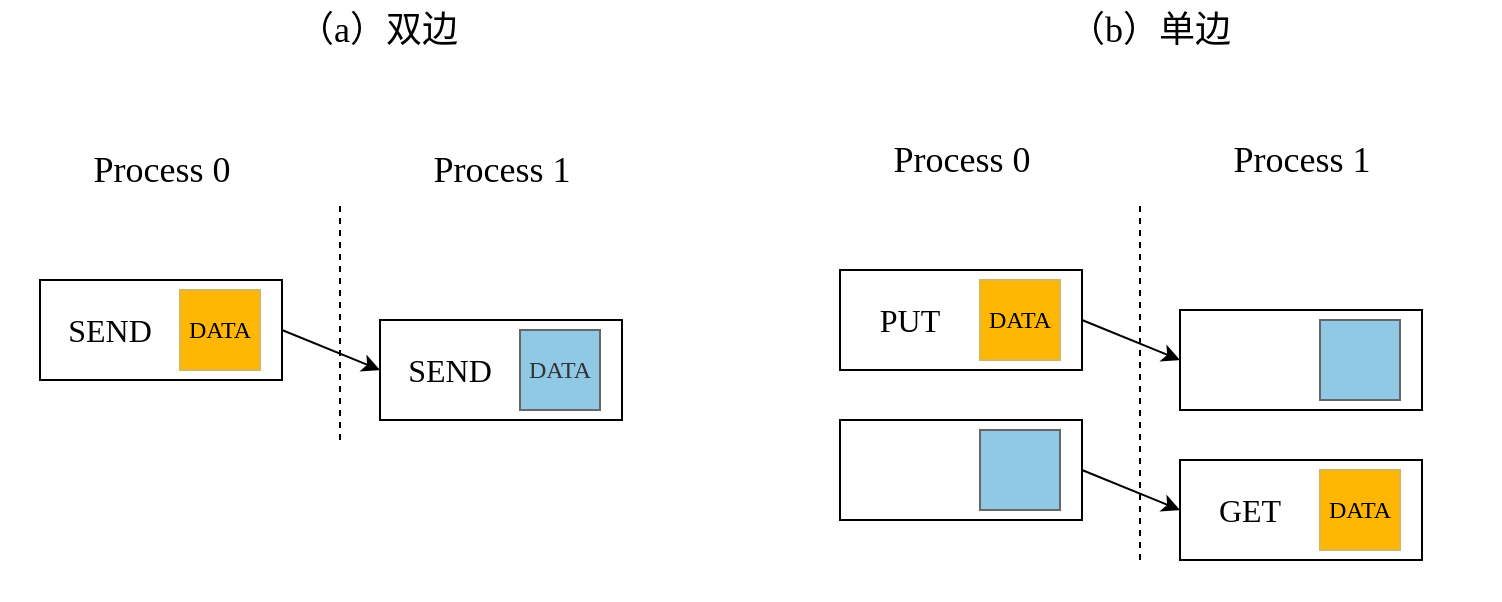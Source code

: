 <mxfile version="22.1.11" type="device">
  <diagram id="xX7SkSrh7QM8LSbU5drP" name="第 1 页">
    <mxGraphModel dx="954" dy="617" grid="1" gridSize="10" guides="1" tooltips="1" connect="1" arrows="1" fold="1" page="1" pageScale="1" pageWidth="827" pageHeight="1169" math="0" shadow="0">
      <root>
        <mxCell id="0" />
        <mxCell id="1" parent="0" />
        <mxCell id="VUmhrus12MedcVP45J9S-29" value="" style="rounded=0;whiteSpace=wrap;html=1;fontFamily=Times New Roman;" parent="1" vertex="1">
          <mxGeometry x="650" y="330" width="121" height="50" as="geometry" />
        </mxCell>
        <mxCell id="VUmhrus12MedcVP45J9S-1" value="" style="rounded=0;whiteSpace=wrap;html=1;fontFamily=Times New Roman;" parent="1" vertex="1">
          <mxGeometry x="80" y="240" width="121" height="50" as="geometry" />
        </mxCell>
        <mxCell id="VUmhrus12MedcVP45J9S-2" value="" style="endArrow=none;dashed=1;html=1;rounded=0;fontFamily=Times New Roman;" parent="1" edge="1">
          <mxGeometry x="0.8" y="20" width="50" height="50" relative="1" as="geometry">
            <mxPoint x="230" y="320" as="sourcePoint" />
            <mxPoint x="230" y="200" as="targetPoint" />
            <mxPoint as="offset" />
          </mxGeometry>
        </mxCell>
        <mxCell id="VUmhrus12MedcVP45J9S-3" value="Process 0" style="text;html=1;strokeColor=none;fillColor=none;align=center;verticalAlign=middle;whiteSpace=wrap;rounded=0;fontSize=18;fontFamily=Times New Roman;" parent="1" vertex="1">
          <mxGeometry x="90.5" y="170" width="100" height="30" as="geometry" />
        </mxCell>
        <mxCell id="VUmhrus12MedcVP45J9S-4" value="Process 1" style="text;html=1;strokeColor=none;fillColor=none;align=center;verticalAlign=middle;whiteSpace=wrap;rounded=0;fontSize=18;fontFamily=Times New Roman;" parent="1" vertex="1">
          <mxGeometry x="260.5" y="170" width="100" height="30" as="geometry" />
        </mxCell>
        <mxCell id="VUmhrus12MedcVP45J9S-6" value="DATA" style="rounded=0;whiteSpace=wrap;html=1;fillColor=#FFB703;strokeColor=#d6b656;fontFamily=Times New Roman;" parent="1" vertex="1">
          <mxGeometry x="150" y="245" width="40" height="40" as="geometry" />
        </mxCell>
        <mxCell id="VUmhrus12MedcVP45J9S-7" value="&lt;font style=&quot;font-size: 16px;&quot;&gt;SEND&lt;/font&gt;" style="text;html=1;strokeColor=none;fillColor=none;align=center;verticalAlign=middle;whiteSpace=wrap;rounded=0;fontFamily=Times New Roman;" parent="1" vertex="1">
          <mxGeometry x="90" y="250" width="50" height="30" as="geometry" />
        </mxCell>
        <mxCell id="VUmhrus12MedcVP45J9S-8" value="" style="rounded=0;whiteSpace=wrap;html=1;fontFamily=Times New Roman;" parent="1" vertex="1">
          <mxGeometry x="250" y="260" width="121" height="50" as="geometry" />
        </mxCell>
        <mxCell id="VUmhrus12MedcVP45J9S-9" value="DATA" style="rounded=0;whiteSpace=wrap;html=1;fillColor=#90C9E6;fontColor=#333333;strokeColor=#666666;fontFamily=Times New Roman;" parent="1" vertex="1">
          <mxGeometry x="320" y="265" width="40" height="40" as="geometry" />
        </mxCell>
        <mxCell id="VUmhrus12MedcVP45J9S-10" value="&lt;font style=&quot;font-size: 16px;&quot;&gt;SEND&lt;/font&gt;" style="text;html=1;strokeColor=none;fillColor=none;align=center;verticalAlign=middle;whiteSpace=wrap;rounded=0;fontFamily=Times New Roman;" parent="1" vertex="1">
          <mxGeometry x="260" y="270" width="50" height="30" as="geometry" />
        </mxCell>
        <mxCell id="VUmhrus12MedcVP45J9S-11" value="" style="endArrow=classic;html=1;rounded=0;fontSize=18;exitX=1;exitY=0.5;exitDx=0;exitDy=0;entryX=0;entryY=0.5;entryDx=0;entryDy=0;fontFamily=Times New Roman;" parent="1" source="VUmhrus12MedcVP45J9S-1" target="VUmhrus12MedcVP45J9S-8" edge="1">
          <mxGeometry width="50" height="50" relative="1" as="geometry">
            <mxPoint x="210" y="470" as="sourcePoint" />
            <mxPoint x="260" y="420" as="targetPoint" />
          </mxGeometry>
        </mxCell>
        <mxCell id="VUmhrus12MedcVP45J9S-12" value="（a）双边" style="text;html=1;strokeColor=none;fillColor=none;align=center;verticalAlign=middle;whiteSpace=wrap;rounded=0;fontSize=18;fontFamily=Times New Roman;" parent="1" vertex="1">
          <mxGeometry x="174" y="100" width="150" height="30" as="geometry" />
        </mxCell>
        <mxCell id="VUmhrus12MedcVP45J9S-13" value="" style="rounded=0;whiteSpace=wrap;html=1;fontFamily=Times New Roman;" parent="1" vertex="1">
          <mxGeometry x="480" y="235" width="121" height="50" as="geometry" />
        </mxCell>
        <mxCell id="VUmhrus12MedcVP45J9S-14" value="" style="endArrow=none;dashed=1;html=1;rounded=0;fontFamily=Times New Roman;" parent="1" edge="1">
          <mxGeometry x="0.8" y="20" width="50" height="50" relative="1" as="geometry">
            <mxPoint x="630" y="380" as="sourcePoint" />
            <mxPoint x="630" y="200" as="targetPoint" />
            <mxPoint as="offset" />
          </mxGeometry>
        </mxCell>
        <mxCell id="VUmhrus12MedcVP45J9S-15" value="Process 0" style="text;html=1;strokeColor=none;fillColor=none;align=center;verticalAlign=middle;whiteSpace=wrap;rounded=0;fontSize=18;fontFamily=Times New Roman;" parent="1" vertex="1">
          <mxGeometry x="490.5" y="165" width="100" height="30" as="geometry" />
        </mxCell>
        <mxCell id="VUmhrus12MedcVP45J9S-16" value="Process 1" style="text;html=1;strokeColor=none;fillColor=none;align=center;verticalAlign=middle;whiteSpace=wrap;rounded=0;fontSize=18;fontFamily=Times New Roman;" parent="1" vertex="1">
          <mxGeometry x="660.5" y="165" width="100" height="30" as="geometry" />
        </mxCell>
        <mxCell id="VUmhrus12MedcVP45J9S-17" value="DATA" style="rounded=0;whiteSpace=wrap;html=1;fillColor=#FFB703;strokeColor=#d6b656;fontFamily=Times New Roman;" parent="1" vertex="1">
          <mxGeometry x="550" y="240" width="40" height="40" as="geometry" />
        </mxCell>
        <mxCell id="VUmhrus12MedcVP45J9S-18" value="&lt;span style=&quot;font-size: 16px;&quot;&gt;PUT&lt;/span&gt;" style="text;html=1;strokeColor=none;fillColor=none;align=center;verticalAlign=middle;whiteSpace=wrap;rounded=0;fontFamily=Times New Roman;" parent="1" vertex="1">
          <mxGeometry x="490" y="245" width="50" height="30" as="geometry" />
        </mxCell>
        <mxCell id="VUmhrus12MedcVP45J9S-19" value="" style="rounded=0;whiteSpace=wrap;html=1;fontFamily=Times New Roman;" parent="1" vertex="1">
          <mxGeometry x="650" y="255" width="121" height="50" as="geometry" />
        </mxCell>
        <mxCell id="VUmhrus12MedcVP45J9S-20" value="" style="rounded=0;whiteSpace=wrap;html=1;fillColor=#90C9E6;fontColor=#333333;strokeColor=#666666;fontFamily=Times New Roman;" parent="1" vertex="1">
          <mxGeometry x="720" y="260" width="40" height="40" as="geometry" />
        </mxCell>
        <mxCell id="VUmhrus12MedcVP45J9S-22" value="" style="endArrow=classic;html=1;rounded=0;fontSize=18;exitX=1;exitY=0.5;exitDx=0;exitDy=0;entryX=0;entryY=0.5;entryDx=0;entryDy=0;fontFamily=Times New Roman;" parent="1" source="VUmhrus12MedcVP45J9S-13" target="VUmhrus12MedcVP45J9S-19" edge="1">
          <mxGeometry width="50" height="50" relative="1" as="geometry">
            <mxPoint x="610" y="465" as="sourcePoint" />
            <mxPoint x="660" y="415" as="targetPoint" />
          </mxGeometry>
        </mxCell>
        <mxCell id="VUmhrus12MedcVP45J9S-23" value="（b）单边" style="text;html=1;strokeColor=none;fillColor=none;align=center;verticalAlign=middle;whiteSpace=wrap;rounded=0;fontSize=18;fontFamily=Times New Roman;" parent="1" vertex="1">
          <mxGeometry x="560" y="100" width="150" height="30" as="geometry" />
        </mxCell>
        <mxCell id="VUmhrus12MedcVP45J9S-24" value="" style="rounded=0;whiteSpace=wrap;html=1;fontFamily=Times New Roman;" parent="1" vertex="1">
          <mxGeometry x="480" y="310" width="121" height="50" as="geometry" />
        </mxCell>
        <mxCell id="VUmhrus12MedcVP45J9S-25" value="" style="rounded=0;whiteSpace=wrap;html=1;fillColor=#90C9E6;fontColor=#333333;strokeColor=#666666;fontFamily=Times New Roman;" parent="1" vertex="1">
          <mxGeometry x="550" y="315" width="40" height="40" as="geometry" />
        </mxCell>
        <mxCell id="VUmhrus12MedcVP45J9S-27" value="DATA" style="rounded=0;whiteSpace=wrap;html=1;fillColor=#FFB703;strokeColor=#d6b656;fontFamily=Times New Roman;" parent="1" vertex="1">
          <mxGeometry x="720" y="335" width="40" height="40" as="geometry" />
        </mxCell>
        <mxCell id="VUmhrus12MedcVP45J9S-28" value="" style="endArrow=classic;html=1;rounded=0;fontSize=18;exitX=1;exitY=0.5;exitDx=0;exitDy=0;entryX=0;entryY=0.5;entryDx=0;entryDy=0;fontFamily=Times New Roman;" parent="1" source="VUmhrus12MedcVP45J9S-24" edge="1">
          <mxGeometry width="50" height="50" relative="1" as="geometry">
            <mxPoint x="610" y="540" as="sourcePoint" />
            <mxPoint x="650" y="355" as="targetPoint" />
          </mxGeometry>
        </mxCell>
        <mxCell id="VUmhrus12MedcVP45J9S-30" value="&lt;span style=&quot;font-size: 16px;&quot;&gt;GET&lt;/span&gt;" style="text;html=1;strokeColor=none;fillColor=none;align=center;verticalAlign=middle;whiteSpace=wrap;rounded=0;fontFamily=Times New Roman;" parent="1" vertex="1">
          <mxGeometry x="660" y="340" width="50" height="30" as="geometry" />
        </mxCell>
        <mxCell id="VUmhrus12MedcVP45J9S-31" value="" style="rounded=0;whiteSpace=wrap;html=1;fontSize=18;fillColor=none;strokeColor=none;fontFamily=Times New Roman;" parent="1" vertex="1">
          <mxGeometry x="60" y="140" width="750" height="260" as="geometry" />
        </mxCell>
      </root>
    </mxGraphModel>
  </diagram>
</mxfile>
